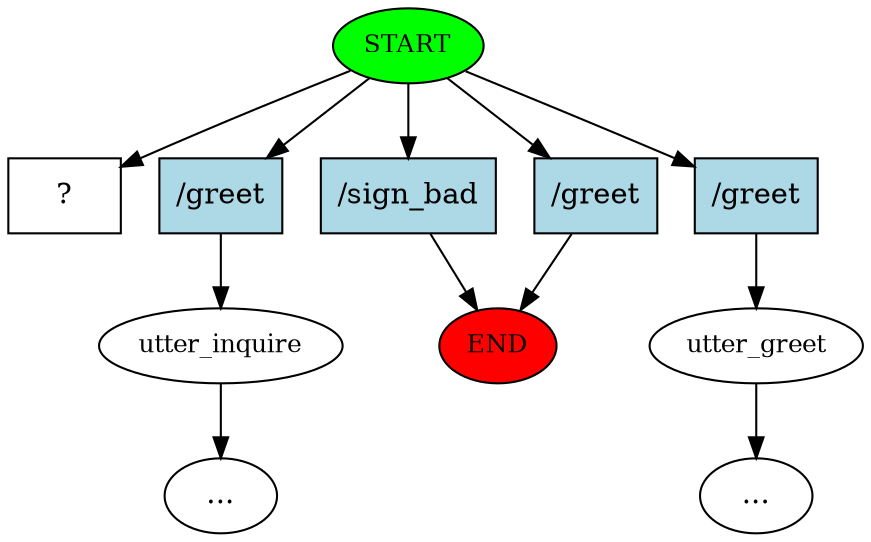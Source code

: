 digraph  {
0 [class="start active", fillcolor=green, fontsize=12, label=START, style=filled];
"-1" [class=end, fillcolor=red, fontsize=12, label=END, style=filled];
1 [class="", fontsize=12, label=utter_inquire];
23 [class="", fontsize=12, label=utter_greet];
"-30" [class=ellipsis, label="..."];
"-34" [class=ellipsis, label="..."];
33 [class="intent dashed active", label="  ?  ", shape=rect];
34 [class=intent, fillcolor=lightblue, label="\/greet", shape=rect, style=filled];
35 [class=intent, fillcolor=lightblue, label="\/sign_bad", shape=rect, style=filled];
36 [class=intent, fillcolor=lightblue, label="\/greet", shape=rect, style=filled];
37 [class=intent, fillcolor=lightblue, label="\/greet", shape=rect, style=filled];
0 -> 33  [class=active, key=NONE, label=""];
0 -> 34  [class="", key=0];
0 -> 35  [class="", key=0];
0 -> 36  [class="", key=0];
0 -> 37  [class="", key=0];
1 -> "-34"  [class="", key=NONE, label=""];
23 -> "-30"  [class="", key=NONE, label=""];
34 -> 1  [class="", key=0];
35 -> "-1"  [class="", key=0];
36 -> "-1"  [class="", key=0];
37 -> 23  [class="", key=0];
}
